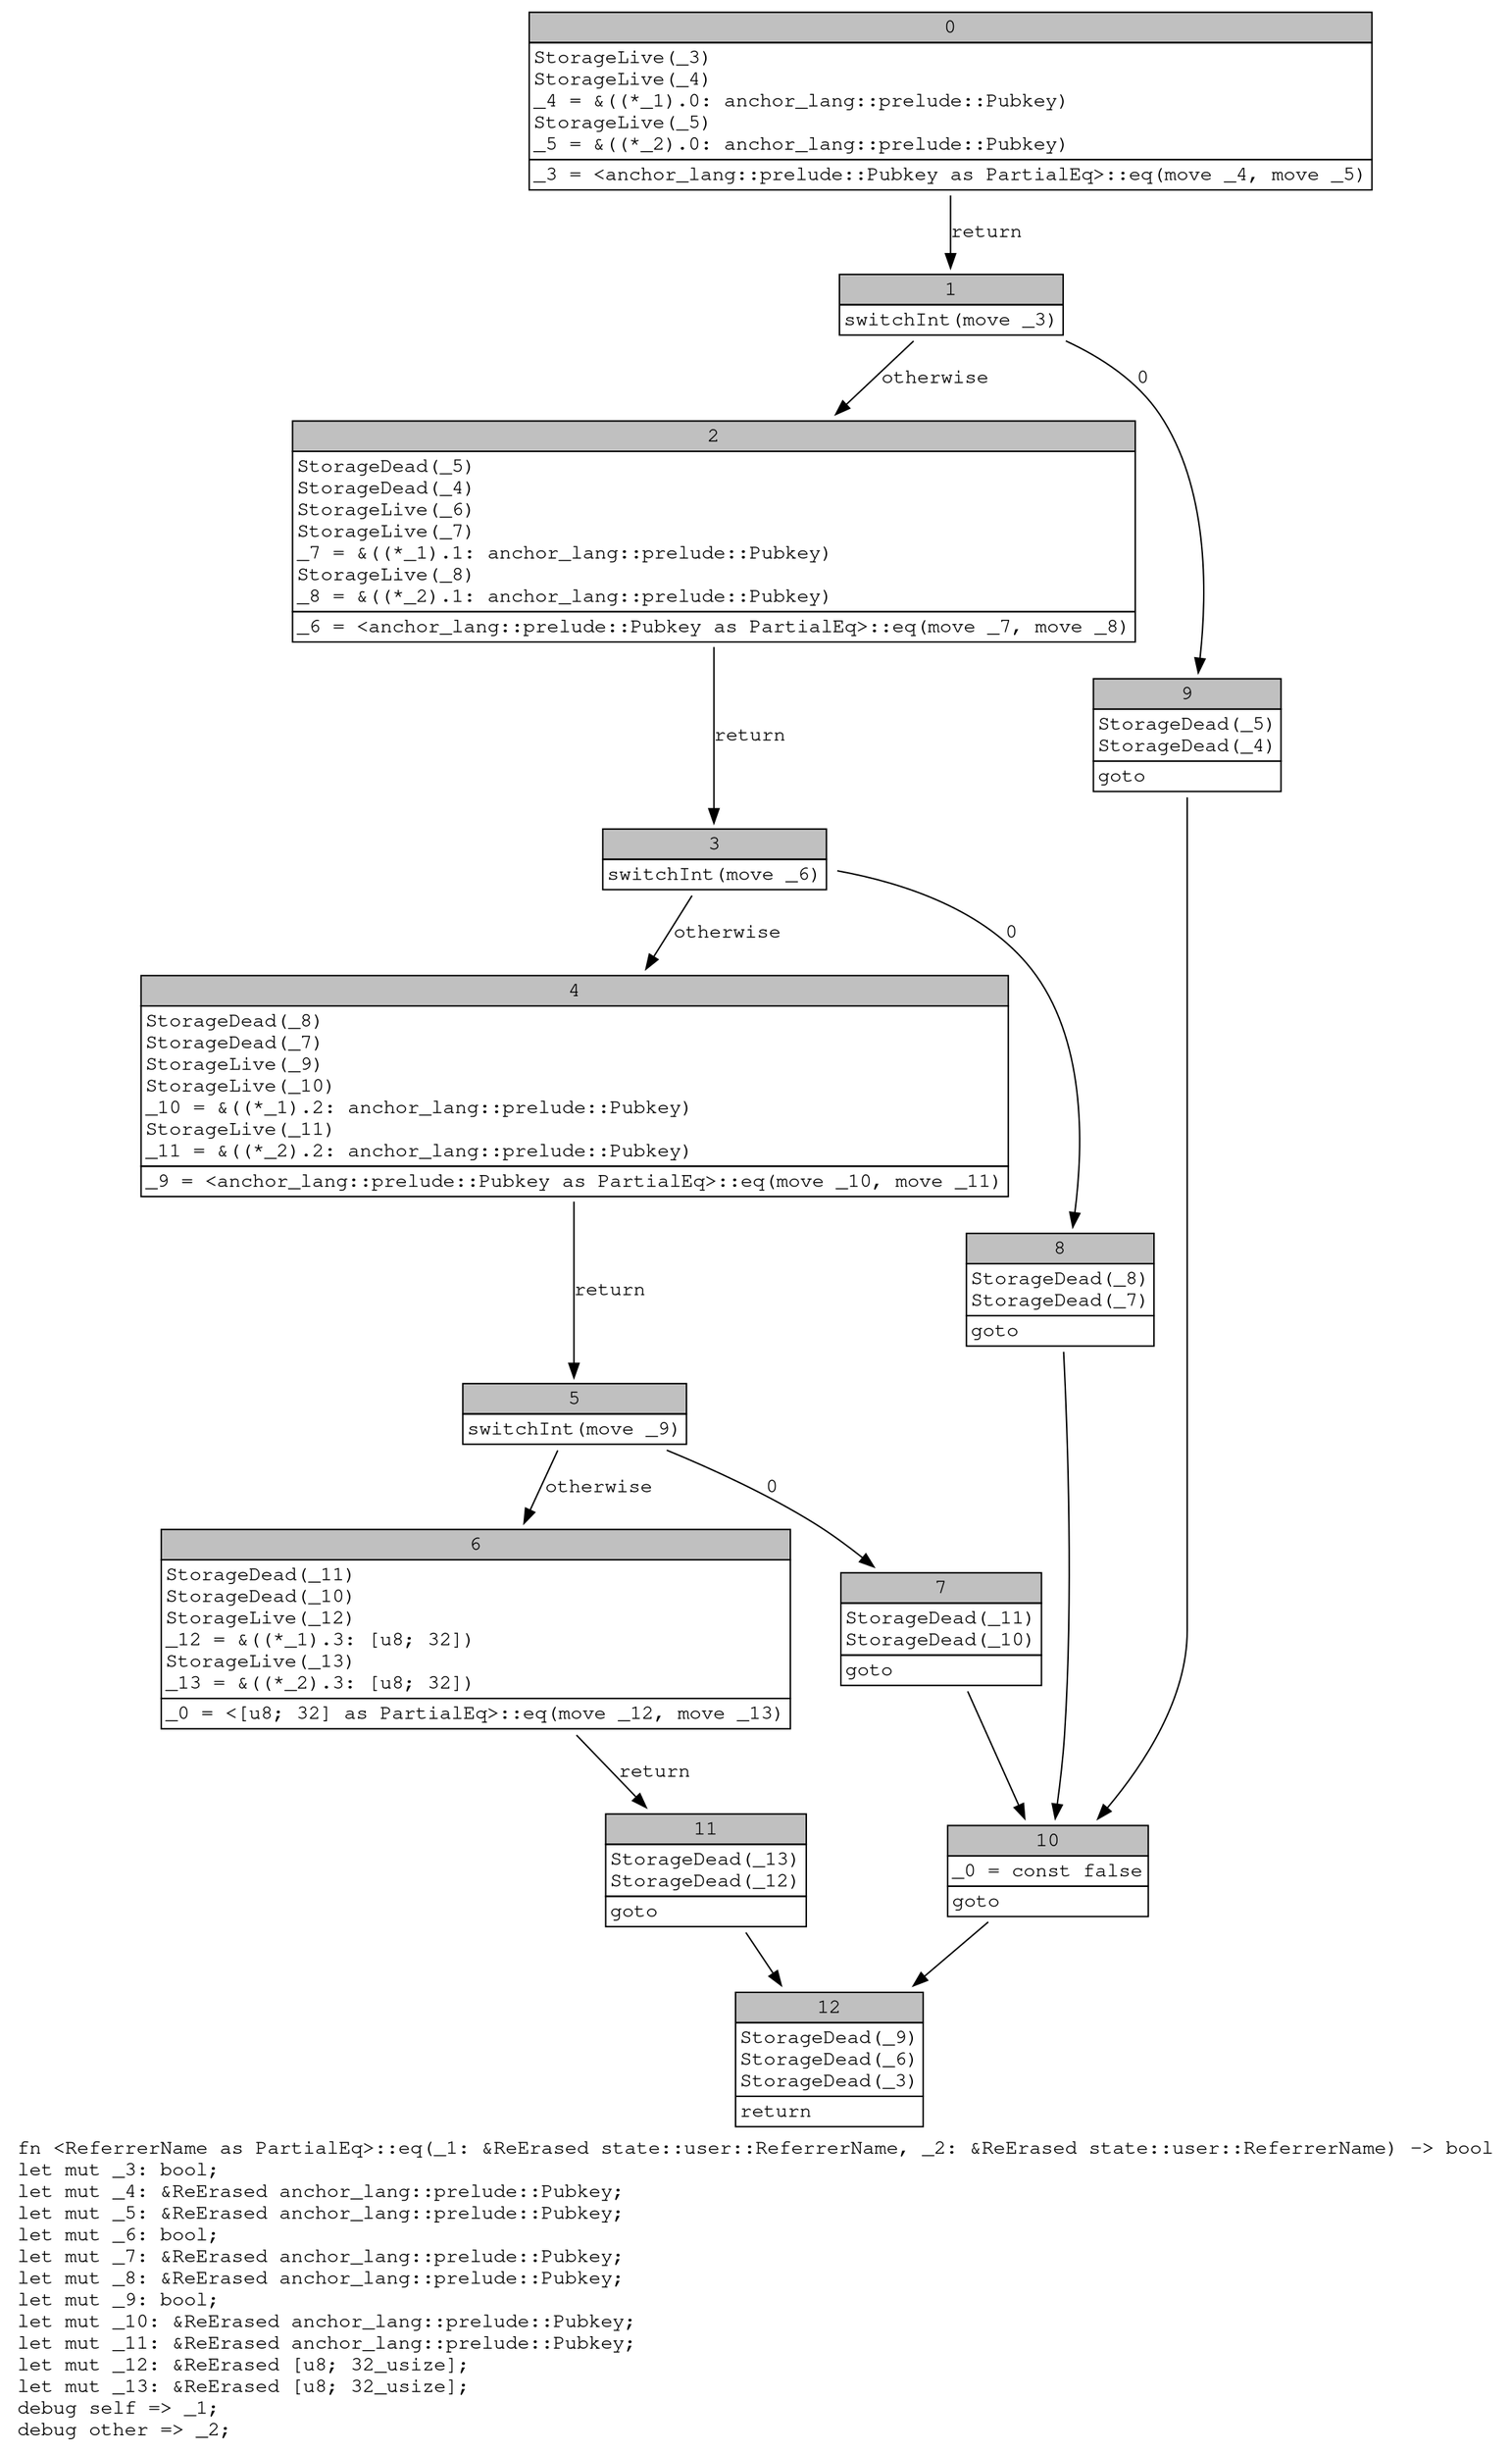 digraph Mir_0_18840 {
    graph [fontname="Courier, monospace"];
    node [fontname="Courier, monospace"];
    edge [fontname="Courier, monospace"];
    label=<fn &lt;ReferrerName as PartialEq&gt;::eq(_1: &amp;ReErased state::user::ReferrerName, _2: &amp;ReErased state::user::ReferrerName) -&gt; bool<br align="left"/>let mut _3: bool;<br align="left"/>let mut _4: &amp;ReErased anchor_lang::prelude::Pubkey;<br align="left"/>let mut _5: &amp;ReErased anchor_lang::prelude::Pubkey;<br align="left"/>let mut _6: bool;<br align="left"/>let mut _7: &amp;ReErased anchor_lang::prelude::Pubkey;<br align="left"/>let mut _8: &amp;ReErased anchor_lang::prelude::Pubkey;<br align="left"/>let mut _9: bool;<br align="left"/>let mut _10: &amp;ReErased anchor_lang::prelude::Pubkey;<br align="left"/>let mut _11: &amp;ReErased anchor_lang::prelude::Pubkey;<br align="left"/>let mut _12: &amp;ReErased [u8; 32_usize];<br align="left"/>let mut _13: &amp;ReErased [u8; 32_usize];<br align="left"/>debug self =&gt; _1;<br align="left"/>debug other =&gt; _2;<br align="left"/>>;
    bb0__0_18840 [shape="none", label=<<table border="0" cellborder="1" cellspacing="0"><tr><td bgcolor="gray" align="center" colspan="1">0</td></tr><tr><td align="left" balign="left">StorageLive(_3)<br/>StorageLive(_4)<br/>_4 = &amp;((*_1).0: anchor_lang::prelude::Pubkey)<br/>StorageLive(_5)<br/>_5 = &amp;((*_2).0: anchor_lang::prelude::Pubkey)<br/></td></tr><tr><td align="left">_3 = &lt;anchor_lang::prelude::Pubkey as PartialEq&gt;::eq(move _4, move _5)</td></tr></table>>];
    bb1__0_18840 [shape="none", label=<<table border="0" cellborder="1" cellspacing="0"><tr><td bgcolor="gray" align="center" colspan="1">1</td></tr><tr><td align="left">switchInt(move _3)</td></tr></table>>];
    bb2__0_18840 [shape="none", label=<<table border="0" cellborder="1" cellspacing="0"><tr><td bgcolor="gray" align="center" colspan="1">2</td></tr><tr><td align="left" balign="left">StorageDead(_5)<br/>StorageDead(_4)<br/>StorageLive(_6)<br/>StorageLive(_7)<br/>_7 = &amp;((*_1).1: anchor_lang::prelude::Pubkey)<br/>StorageLive(_8)<br/>_8 = &amp;((*_2).1: anchor_lang::prelude::Pubkey)<br/></td></tr><tr><td align="left">_6 = &lt;anchor_lang::prelude::Pubkey as PartialEq&gt;::eq(move _7, move _8)</td></tr></table>>];
    bb3__0_18840 [shape="none", label=<<table border="0" cellborder="1" cellspacing="0"><tr><td bgcolor="gray" align="center" colspan="1">3</td></tr><tr><td align="left">switchInt(move _6)</td></tr></table>>];
    bb4__0_18840 [shape="none", label=<<table border="0" cellborder="1" cellspacing="0"><tr><td bgcolor="gray" align="center" colspan="1">4</td></tr><tr><td align="left" balign="left">StorageDead(_8)<br/>StorageDead(_7)<br/>StorageLive(_9)<br/>StorageLive(_10)<br/>_10 = &amp;((*_1).2: anchor_lang::prelude::Pubkey)<br/>StorageLive(_11)<br/>_11 = &amp;((*_2).2: anchor_lang::prelude::Pubkey)<br/></td></tr><tr><td align="left">_9 = &lt;anchor_lang::prelude::Pubkey as PartialEq&gt;::eq(move _10, move _11)</td></tr></table>>];
    bb5__0_18840 [shape="none", label=<<table border="0" cellborder="1" cellspacing="0"><tr><td bgcolor="gray" align="center" colspan="1">5</td></tr><tr><td align="left">switchInt(move _9)</td></tr></table>>];
    bb6__0_18840 [shape="none", label=<<table border="0" cellborder="1" cellspacing="0"><tr><td bgcolor="gray" align="center" colspan="1">6</td></tr><tr><td align="left" balign="left">StorageDead(_11)<br/>StorageDead(_10)<br/>StorageLive(_12)<br/>_12 = &amp;((*_1).3: [u8; 32])<br/>StorageLive(_13)<br/>_13 = &amp;((*_2).3: [u8; 32])<br/></td></tr><tr><td align="left">_0 = &lt;[u8; 32] as PartialEq&gt;::eq(move _12, move _13)</td></tr></table>>];
    bb7__0_18840 [shape="none", label=<<table border="0" cellborder="1" cellspacing="0"><tr><td bgcolor="gray" align="center" colspan="1">7</td></tr><tr><td align="left" balign="left">StorageDead(_11)<br/>StorageDead(_10)<br/></td></tr><tr><td align="left">goto</td></tr></table>>];
    bb8__0_18840 [shape="none", label=<<table border="0" cellborder="1" cellspacing="0"><tr><td bgcolor="gray" align="center" colspan="1">8</td></tr><tr><td align="left" balign="left">StorageDead(_8)<br/>StorageDead(_7)<br/></td></tr><tr><td align="left">goto</td></tr></table>>];
    bb9__0_18840 [shape="none", label=<<table border="0" cellborder="1" cellspacing="0"><tr><td bgcolor="gray" align="center" colspan="1">9</td></tr><tr><td align="left" balign="left">StorageDead(_5)<br/>StorageDead(_4)<br/></td></tr><tr><td align="left">goto</td></tr></table>>];
    bb10__0_18840 [shape="none", label=<<table border="0" cellborder="1" cellspacing="0"><tr><td bgcolor="gray" align="center" colspan="1">10</td></tr><tr><td align="left" balign="left">_0 = const false<br/></td></tr><tr><td align="left">goto</td></tr></table>>];
    bb11__0_18840 [shape="none", label=<<table border="0" cellborder="1" cellspacing="0"><tr><td bgcolor="gray" align="center" colspan="1">11</td></tr><tr><td align="left" balign="left">StorageDead(_13)<br/>StorageDead(_12)<br/></td></tr><tr><td align="left">goto</td></tr></table>>];
    bb12__0_18840 [shape="none", label=<<table border="0" cellborder="1" cellspacing="0"><tr><td bgcolor="gray" align="center" colspan="1">12</td></tr><tr><td align="left" balign="left">StorageDead(_9)<br/>StorageDead(_6)<br/>StorageDead(_3)<br/></td></tr><tr><td align="left">return</td></tr></table>>];
    bb0__0_18840 -> bb1__0_18840 [label="return"];
    bb1__0_18840 -> bb9__0_18840 [label="0"];
    bb1__0_18840 -> bb2__0_18840 [label="otherwise"];
    bb2__0_18840 -> bb3__0_18840 [label="return"];
    bb3__0_18840 -> bb8__0_18840 [label="0"];
    bb3__0_18840 -> bb4__0_18840 [label="otherwise"];
    bb4__0_18840 -> bb5__0_18840 [label="return"];
    bb5__0_18840 -> bb7__0_18840 [label="0"];
    bb5__0_18840 -> bb6__0_18840 [label="otherwise"];
    bb6__0_18840 -> bb11__0_18840 [label="return"];
    bb7__0_18840 -> bb10__0_18840 [label=""];
    bb8__0_18840 -> bb10__0_18840 [label=""];
    bb9__0_18840 -> bb10__0_18840 [label=""];
    bb10__0_18840 -> bb12__0_18840 [label=""];
    bb11__0_18840 -> bb12__0_18840 [label=""];
}
